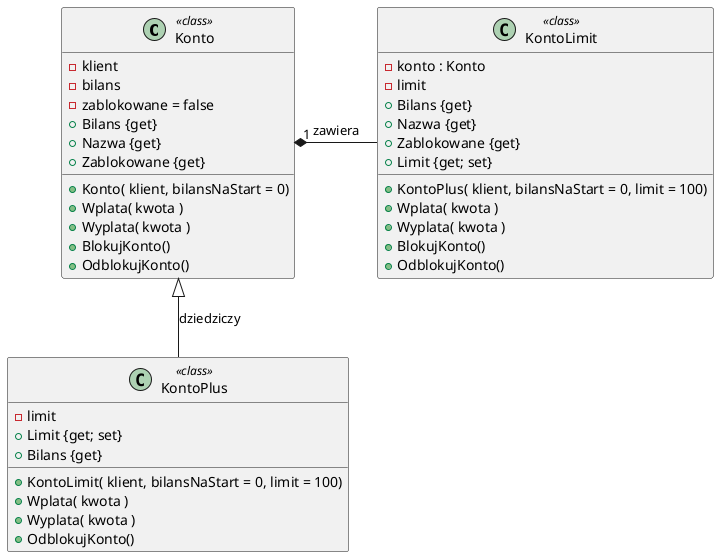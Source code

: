 @startuml

'' plantumlfile1
'' skinparam handwritten true
skinparam classAttributeIconSize -1
set namespaceSeparator ::

class Konto <<class>>
{
  - klient
  - bilans
  - zablokowane = false
  + Bilans {get}
  + Nazwa {get}
  + Zablokowane {get}
  + Konto( klient, bilansNaStart = 0)
  + Wplata( kwota )
  + Wyplata( kwota )
  + BlokujKonto()
  + OdblokujKonto()
}

class KontoPlus <<class>>
{
  - limit
  + Limit {get; set}
  + Bilans {get}
  + KontoLimit( klient, bilansNaStart = 0, limit = 100)
  + Wplata( kwota )
  + Wyplata( kwota )
  + OdblokujKonto()
}

Konto <|-- KontoPlus : dziedziczy

class KontoLimit <<class>>
{
  - konto : Konto
  - limit
  + Bilans {get}
  + Nazwa {get}
  + Zablokowane {get}
  + Limit {get; set}
  + KontoPlus( klient, bilansNaStart = 0, limit = 100)
  + Wplata( kwota )
  + Wyplata( kwota )
  + BlokujKonto()
  + OdblokujKonto()  
}

Konto "1" *---- KontoLimit : zawiera
Konto -[hidden] KontoLimit

@enduml